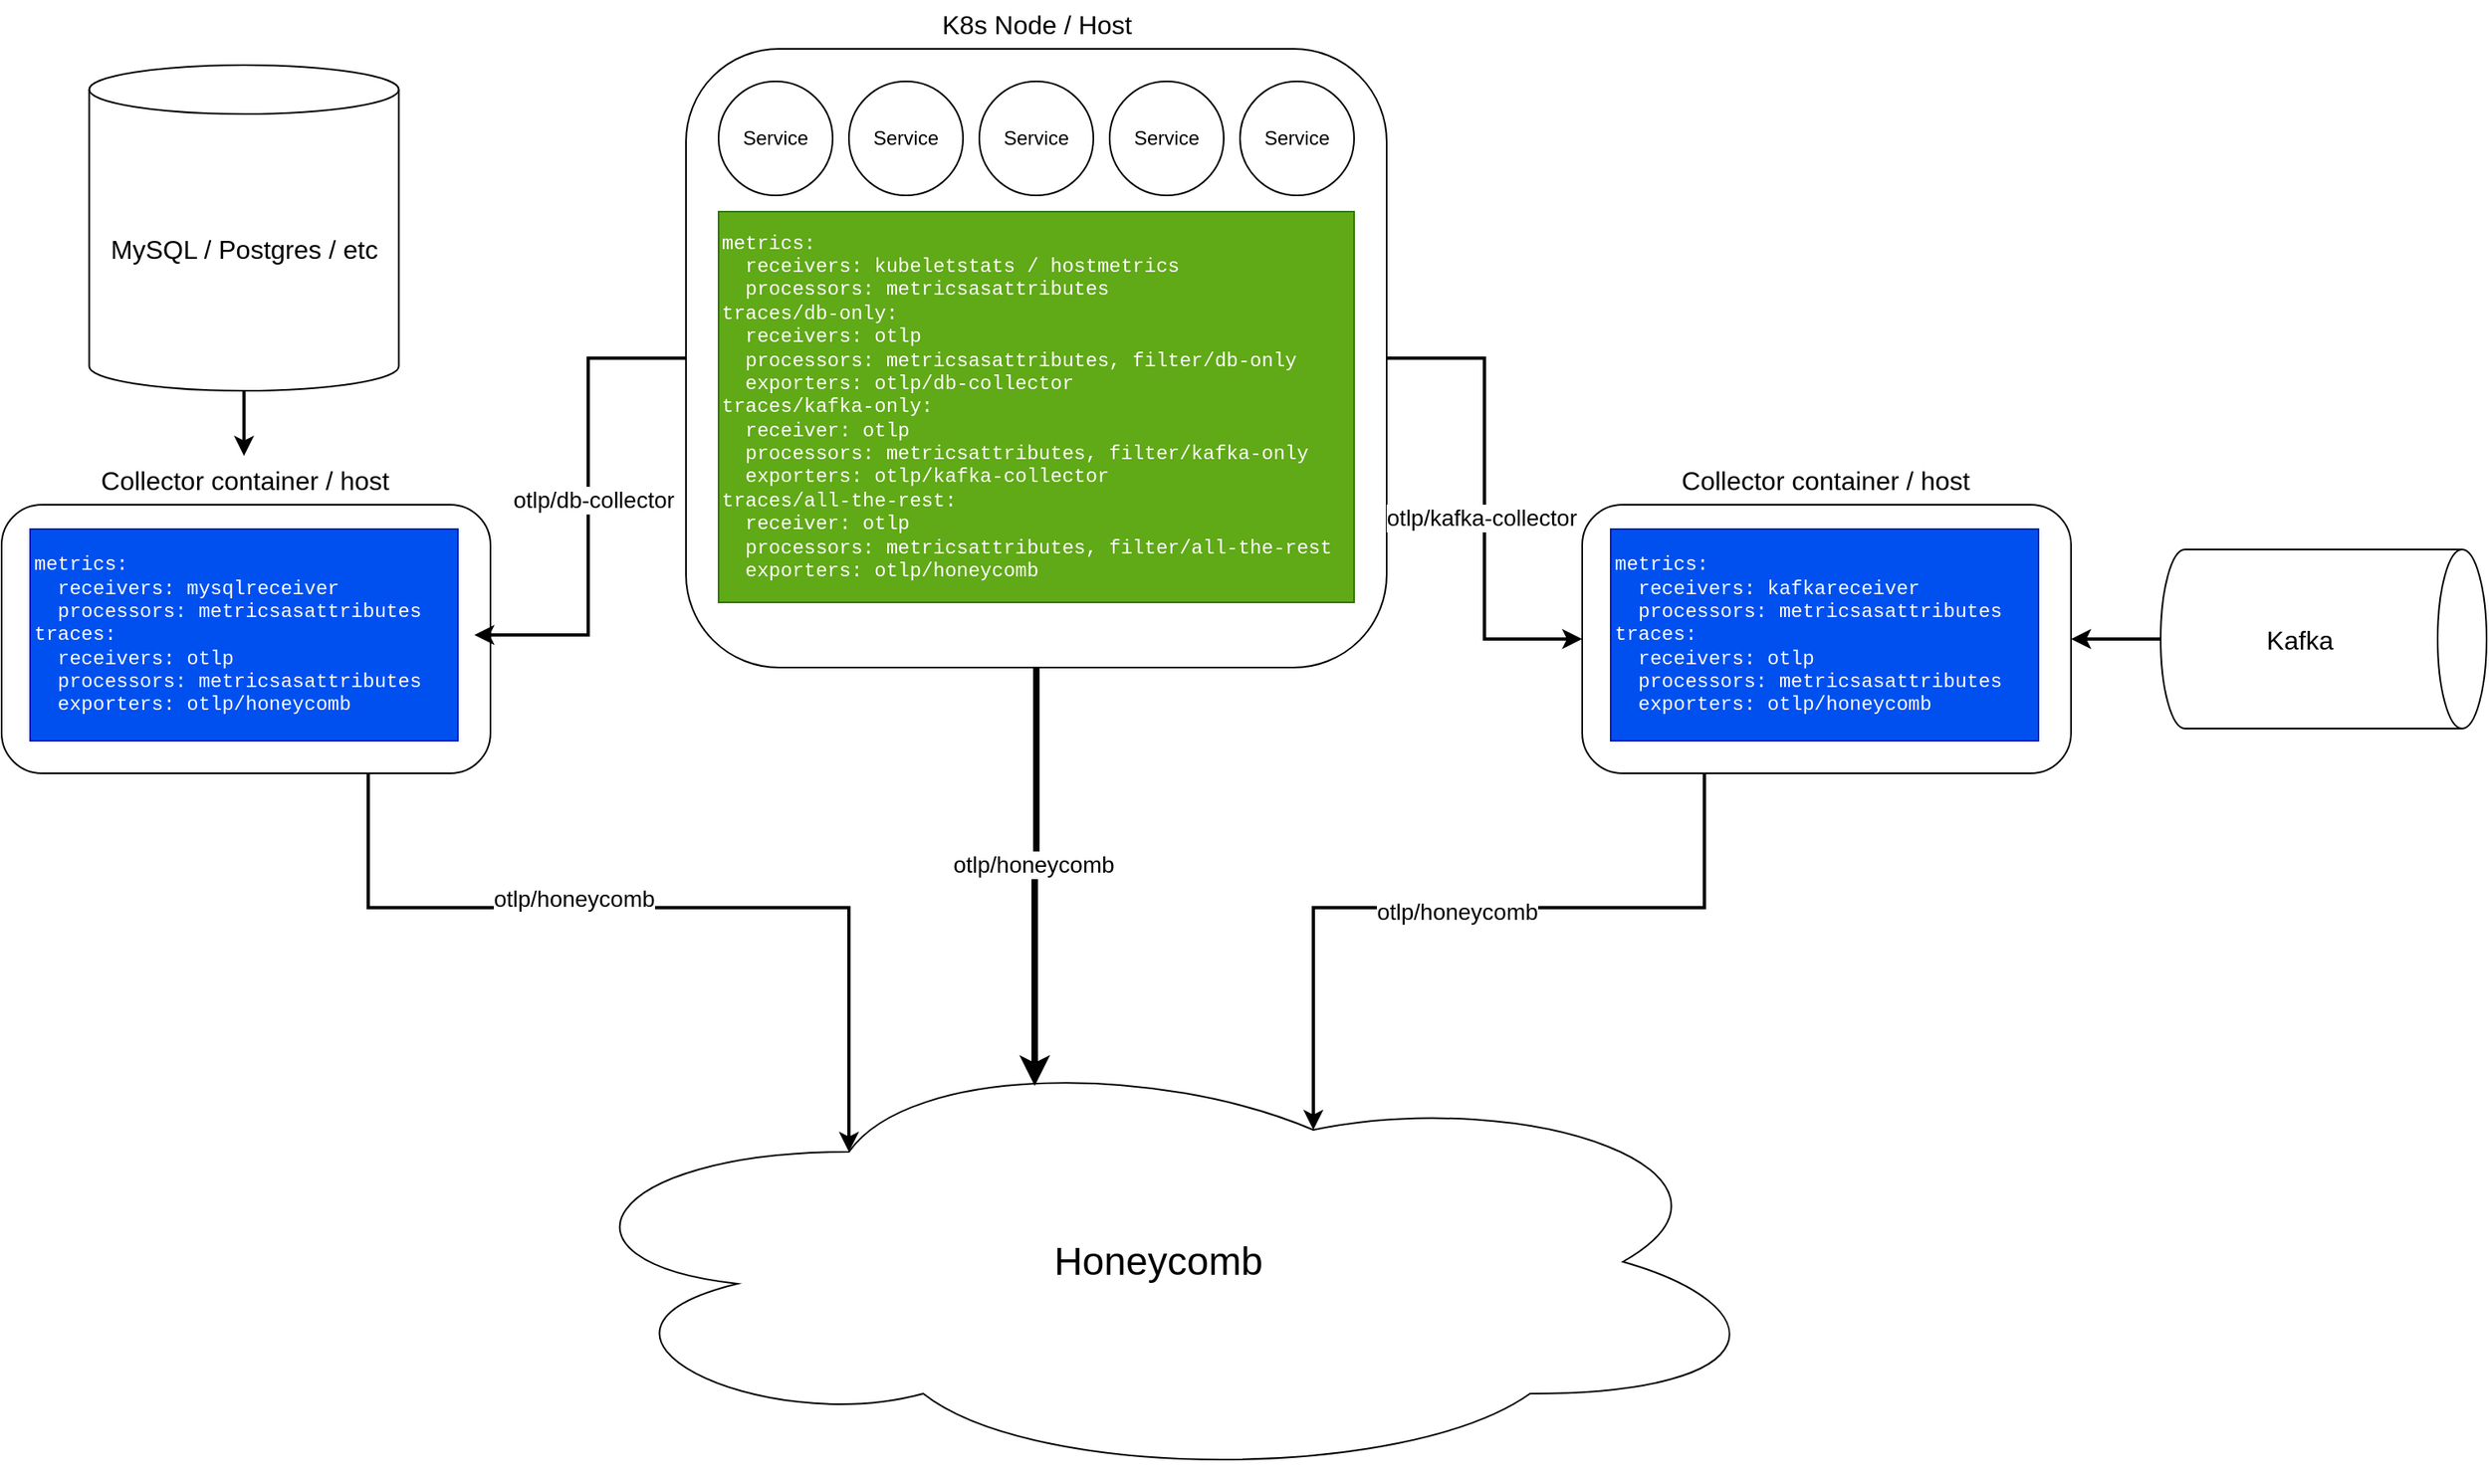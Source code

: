 <mxfile version="22.1.2" type="device">
  <diagram name="Page-1" id="VHErnbCVma85eQM2y0zj">
    <mxGraphModel dx="1434" dy="769" grid="1" gridSize="10" guides="1" tooltips="1" connect="1" arrows="1" fold="1" page="1" pageScale="1" pageWidth="1100" pageHeight="850" math="0" shadow="0">
      <root>
        <mxCell id="0" />
        <mxCell id="1" parent="0" />
        <mxCell id="zQZSDzsNLR1eiH3jz9S8-21" value="" style="group" parent="1" vertex="1" connectable="0">
          <mxGeometry x="460" y="40" width="430" height="410" as="geometry" />
        </mxCell>
        <mxCell id="zQZSDzsNLR1eiH3jz9S8-8" value="" style="rounded=1;whiteSpace=wrap;html=1;" parent="zQZSDzsNLR1eiH3jz9S8-21" vertex="1">
          <mxGeometry y="30" width="430" height="380" as="geometry" />
        </mxCell>
        <mxCell id="zQZSDzsNLR1eiH3jz9S8-2" value="K8s Node / Host" style="text;html=1;align=center;verticalAlign=middle;resizable=0;points=[];autosize=1;strokeColor=none;fillColor=none;fontSize=16;" parent="zQZSDzsNLR1eiH3jz9S8-21" vertex="1">
          <mxGeometry x="145" width="140" height="30" as="geometry" />
        </mxCell>
        <mxCell id="zQZSDzsNLR1eiH3jz9S8-4" value="metrics:&lt;br&gt;&amp;nbsp; receivers: kubeletstats / hostmetrics&lt;br&gt;&amp;nbsp; processors: metricsasattributes&lt;br&gt;traces/db-only:&lt;br&gt;&amp;nbsp; receivers: otlp&lt;br&gt;&amp;nbsp; processors: metricsasattributes, filter/db-only&lt;br&gt;&amp;nbsp; exporters: otlp/db-collector&lt;br&gt;traces/kafka-only:&lt;br&gt;&amp;nbsp; receiver: otlp&lt;br&gt;&amp;nbsp; processors: metricsattributes, filter/kafka-only&lt;br&gt;&amp;nbsp; exporters: otlp/kafka-collector&lt;br&gt;traces/all-the-rest:&lt;br&gt;&amp;nbsp; receiver: otlp&lt;br&gt;&amp;nbsp; processors: metricsattributes, filter/all-the-rest&lt;br&gt;&amp;nbsp; exporters: otlp/honeycomb" style="rounded=0;whiteSpace=wrap;html=1;fillColor=#60a917;fontColor=#ffffff;strokeColor=#2D7600;align=left;fontFamily=Courier New;" parent="zQZSDzsNLR1eiH3jz9S8-21" vertex="1">
          <mxGeometry x="20" y="130" width="390" height="240" as="geometry" />
        </mxCell>
        <mxCell id="zQZSDzsNLR1eiH3jz9S8-5" value="Service" style="ellipse;whiteSpace=wrap;html=1;aspect=fixed;" parent="zQZSDzsNLR1eiH3jz9S8-21" vertex="1">
          <mxGeometry x="20" y="50" width="70" height="70" as="geometry" />
        </mxCell>
        <mxCell id="zQZSDzsNLR1eiH3jz9S8-7" value="Service" style="ellipse;whiteSpace=wrap;html=1;aspect=fixed;" parent="zQZSDzsNLR1eiH3jz9S8-21" vertex="1">
          <mxGeometry x="100" y="50" width="70" height="70" as="geometry" />
        </mxCell>
        <mxCell id="zQZSDzsNLR1eiH3jz9S8-10" value="Service" style="ellipse;whiteSpace=wrap;html=1;aspect=fixed;" parent="zQZSDzsNLR1eiH3jz9S8-21" vertex="1">
          <mxGeometry x="180" y="50" width="70" height="70" as="geometry" />
        </mxCell>
        <mxCell id="zQZSDzsNLR1eiH3jz9S8-14" value="Service" style="ellipse;whiteSpace=wrap;html=1;aspect=fixed;" parent="zQZSDzsNLR1eiH3jz9S8-21" vertex="1">
          <mxGeometry x="260" y="50" width="70" height="70" as="geometry" />
        </mxCell>
        <mxCell id="zQZSDzsNLR1eiH3jz9S8-18" value="Service" style="ellipse;whiteSpace=wrap;html=1;aspect=fixed;" parent="zQZSDzsNLR1eiH3jz9S8-21" vertex="1">
          <mxGeometry x="340" y="50" width="70" height="70" as="geometry" />
        </mxCell>
        <mxCell id="zQZSDzsNLR1eiH3jz9S8-26" value="" style="group" parent="1" vertex="1" connectable="0">
          <mxGeometry x="40" y="80" width="300" height="435" as="geometry" />
        </mxCell>
        <mxCell id="zQZSDzsNLR1eiH3jz9S8-22" value="" style="group" parent="zQZSDzsNLR1eiH3jz9S8-26" vertex="1" connectable="0">
          <mxGeometry y="240" width="300" height="195" as="geometry" />
        </mxCell>
        <mxCell id="zQZSDzsNLR1eiH3jz9S8-19" value="" style="rounded=1;whiteSpace=wrap;html=1;" parent="zQZSDzsNLR1eiH3jz9S8-22" vertex="1">
          <mxGeometry y="30" width="300" height="165" as="geometry" />
        </mxCell>
        <mxCell id="zQZSDzsNLR1eiH3jz9S8-17" value="metrics:&lt;br&gt;&amp;nbsp; receivers: mysqlreceiver&lt;br&gt;&amp;nbsp; processors: metricsasattributes&lt;br&gt;traces:&lt;br&gt;&amp;nbsp; receivers: otlp&lt;br&gt;&amp;nbsp; processors: metricsasattributes&lt;br&gt;&amp;nbsp; exporters: otlp/honeycomb" style="rounded=0;whiteSpace=wrap;html=1;align=left;fontFamily=Courier New;fillColor=#0050ef;fontColor=#ffffff;strokeColor=#001DBC;" parent="zQZSDzsNLR1eiH3jz9S8-22" vertex="1">
          <mxGeometry x="17.5" y="45" width="262.5" height="130" as="geometry" />
        </mxCell>
        <mxCell id="zQZSDzsNLR1eiH3jz9S8-20" value="Collector container / host" style="text;html=1;align=center;verticalAlign=middle;resizable=0;points=[];autosize=1;strokeColor=none;fillColor=none;fontSize=16;" parent="zQZSDzsNLR1eiH3jz9S8-22" vertex="1">
          <mxGeometry x="48.75" width="200" height="30" as="geometry" />
        </mxCell>
        <mxCell id="zQZSDzsNLR1eiH3jz9S8-24" style="edgeStyle=orthogonalEdgeStyle;rounded=0;orthogonalLoop=1;jettySize=auto;html=1;exitX=0.5;exitY=1;exitDx=0;exitDy=0;exitPerimeter=0;strokeWidth=2;" parent="zQZSDzsNLR1eiH3jz9S8-26" source="zQZSDzsNLR1eiH3jz9S8-15" target="zQZSDzsNLR1eiH3jz9S8-20" edge="1">
          <mxGeometry relative="1" as="geometry" />
        </mxCell>
        <mxCell id="zQZSDzsNLR1eiH3jz9S8-15" value="MySQL / Postgres / etc" style="shape=cylinder3;whiteSpace=wrap;html=1;boundedLbl=1;backgroundOutline=1;size=15;fontSize=16;" parent="zQZSDzsNLR1eiH3jz9S8-26" vertex="1">
          <mxGeometry x="53.75" width="190" height="200" as="geometry" />
        </mxCell>
        <mxCell id="zQZSDzsNLR1eiH3jz9S8-34" style="edgeStyle=orthogonalEdgeStyle;rounded=0;orthogonalLoop=1;jettySize=auto;html=1;exitX=1;exitY=0.5;exitDx=0;exitDy=0;entryX=0;entryY=0.5;entryDx=0;entryDy=0;strokeWidth=2;fontSize=14;" parent="1" source="zQZSDzsNLR1eiH3jz9S8-8" target="zQZSDzsNLR1eiH3jz9S8-29" edge="1">
          <mxGeometry relative="1" as="geometry" />
        </mxCell>
        <mxCell id="LENL8DU7d0kflZtVyGpC-5" value="otlp/kafka-collector" style="edgeLabel;html=1;align=center;verticalAlign=middle;resizable=0;points=[];fontSize=14;" parent="zQZSDzsNLR1eiH3jz9S8-34" vertex="1" connectable="0">
          <mxGeometry x="0.08" y="-2" relative="1" as="geometry">
            <mxPoint as="offset" />
          </mxGeometry>
        </mxCell>
        <mxCell id="zQZSDzsNLR1eiH3jz9S8-37" value="" style="group" parent="1" vertex="1" connectable="0">
          <mxGeometry x="1010" y="320" width="555" height="195" as="geometry" />
        </mxCell>
        <mxCell id="zQZSDzsNLR1eiH3jz9S8-28" value="" style="group" parent="zQZSDzsNLR1eiH3jz9S8-37" vertex="1" connectable="0">
          <mxGeometry width="300" height="195" as="geometry" />
        </mxCell>
        <mxCell id="zQZSDzsNLR1eiH3jz9S8-29" value="" style="rounded=1;whiteSpace=wrap;html=1;" parent="zQZSDzsNLR1eiH3jz9S8-28" vertex="1">
          <mxGeometry y="30" width="300" height="165" as="geometry" />
        </mxCell>
        <mxCell id="zQZSDzsNLR1eiH3jz9S8-30" value="metrics:&lt;br&gt;&amp;nbsp; receivers: kafkareceiver&lt;br&gt;&amp;nbsp; processors: metricsasattributes&lt;br&gt;traces:&lt;br&gt;&amp;nbsp; receivers: otlp&lt;br&gt;&amp;nbsp; processors: metricsasattributes&lt;br&gt;&amp;nbsp; exporters: otlp/honeycomb" style="rounded=0;whiteSpace=wrap;html=1;align=left;fontFamily=Courier New;fillColor=#0050ef;fontColor=#ffffff;strokeColor=#001DBC;" parent="zQZSDzsNLR1eiH3jz9S8-28" vertex="1">
          <mxGeometry x="17.5" y="45" width="262.5" height="130" as="geometry" />
        </mxCell>
        <mxCell id="zQZSDzsNLR1eiH3jz9S8-31" value="Collector container / host" style="text;html=1;align=center;verticalAlign=middle;resizable=0;points=[];autosize=1;strokeColor=none;fillColor=none;fontSize=16;" parent="zQZSDzsNLR1eiH3jz9S8-28" vertex="1">
          <mxGeometry x="48.75" width="200" height="30" as="geometry" />
        </mxCell>
        <mxCell id="zQZSDzsNLR1eiH3jz9S8-32" style="edgeStyle=orthogonalEdgeStyle;rounded=0;orthogonalLoop=1;jettySize=auto;html=1;exitX=0.5;exitY=1;exitDx=0;exitDy=0;exitPerimeter=0;strokeWidth=2;entryX=1;entryY=0.5;entryDx=0;entryDy=0;" parent="zQZSDzsNLR1eiH3jz9S8-37" source="zQZSDzsNLR1eiH3jz9S8-33" target="zQZSDzsNLR1eiH3jz9S8-29" edge="1">
          <mxGeometry relative="1" as="geometry" />
        </mxCell>
        <mxCell id="zQZSDzsNLR1eiH3jz9S8-36" value="" style="group" parent="zQZSDzsNLR1eiH3jz9S8-37" vertex="1" connectable="0">
          <mxGeometry x="355" y="57.5" width="200" height="110" as="geometry" />
        </mxCell>
        <mxCell id="zQZSDzsNLR1eiH3jz9S8-33" value="" style="shape=cylinder3;whiteSpace=wrap;html=1;boundedLbl=1;backgroundOutline=1;size=15;fontSize=16;rotation=90;" parent="zQZSDzsNLR1eiH3jz9S8-36" vertex="1">
          <mxGeometry x="45" y="-45" width="110" height="200" as="geometry" />
        </mxCell>
        <mxCell id="zQZSDzsNLR1eiH3jz9S8-35" value="Kafka" style="text;html=1;align=center;verticalAlign=middle;resizable=0;points=[];autosize=1;strokeColor=none;fillColor=none;fontSize=16;" parent="zQZSDzsNLR1eiH3jz9S8-36" vertex="1">
          <mxGeometry x="55" y="40" width="60" height="30" as="geometry" />
        </mxCell>
        <mxCell id="zQZSDzsNLR1eiH3jz9S8-38" value="Honeycomb" style="ellipse;shape=cloud;whiteSpace=wrap;html=1;fontSize=24;" parent="1" vertex="1">
          <mxGeometry x="370" y="680" width="760" height="270" as="geometry" />
        </mxCell>
        <mxCell id="LENL8DU7d0kflZtVyGpC-1" style="edgeStyle=orthogonalEdgeStyle;rounded=0;orthogonalLoop=1;jettySize=auto;html=1;exitX=0;exitY=0.5;exitDx=0;exitDy=0;entryX=0.967;entryY=0.485;entryDx=0;entryDy=0;entryPerimeter=0;strokeWidth=2;" parent="1" source="zQZSDzsNLR1eiH3jz9S8-8" target="zQZSDzsNLR1eiH3jz9S8-19" edge="1">
          <mxGeometry relative="1" as="geometry" />
        </mxCell>
        <mxCell id="LENL8DU7d0kflZtVyGpC-6" value="otlp/db-collector" style="edgeLabel;html=1;align=center;verticalAlign=middle;resizable=0;points=[];fontSize=14;" parent="LENL8DU7d0kflZtVyGpC-1" vertex="1" connectable="0">
          <mxGeometry x="-0.024" y="3" relative="1" as="geometry">
            <mxPoint as="offset" />
          </mxGeometry>
        </mxCell>
        <mxCell id="LENL8DU7d0kflZtVyGpC-2" style="edgeStyle=orthogonalEdgeStyle;rounded=0;orthogonalLoop=1;jettySize=auto;html=1;entryX=0.25;entryY=0.25;entryDx=0;entryDy=0;entryPerimeter=0;exitX=0.75;exitY=1;exitDx=0;exitDy=0;strokeWidth=2;" parent="1" source="zQZSDzsNLR1eiH3jz9S8-19" target="zQZSDzsNLR1eiH3jz9S8-38" edge="1">
          <mxGeometry relative="1" as="geometry">
            <mxPoint x="130" y="650" as="sourcePoint" />
          </mxGeometry>
        </mxCell>
        <mxCell id="LENL8DU7d0kflZtVyGpC-9" value="otlp/honeycomb" style="edgeLabel;html=1;align=center;verticalAlign=middle;resizable=0;points=[];fontSize=14;" parent="LENL8DU7d0kflZtVyGpC-2" vertex="1" connectable="0">
          <mxGeometry x="-0.213" y="6" relative="1" as="geometry">
            <mxPoint x="1" as="offset" />
          </mxGeometry>
        </mxCell>
        <mxCell id="LENL8DU7d0kflZtVyGpC-3" style="edgeStyle=orthogonalEdgeStyle;rounded=0;orthogonalLoop=1;jettySize=auto;html=1;exitX=0.5;exitY=1;exitDx=0;exitDy=0;entryX=0.4;entryY=0.1;entryDx=0;entryDy=0;entryPerimeter=0;strokeWidth=4;" parent="1" source="zQZSDzsNLR1eiH3jz9S8-8" target="zQZSDzsNLR1eiH3jz9S8-38" edge="1">
          <mxGeometry relative="1" as="geometry" />
        </mxCell>
        <mxCell id="LENL8DU7d0kflZtVyGpC-7" value="otlp/honeycomb" style="edgeLabel;html=1;align=center;verticalAlign=middle;resizable=0;points=[];fontSize=14;" parent="LENL8DU7d0kflZtVyGpC-3" vertex="1" connectable="0">
          <mxGeometry x="-0.065" y="-1" relative="1" as="geometry">
            <mxPoint y="1" as="offset" />
          </mxGeometry>
        </mxCell>
        <mxCell id="LENL8DU7d0kflZtVyGpC-4" style="edgeStyle=orthogonalEdgeStyle;rounded=0;orthogonalLoop=1;jettySize=auto;html=1;exitX=0.25;exitY=1;exitDx=0;exitDy=0;entryX=0.625;entryY=0.2;entryDx=0;entryDy=0;entryPerimeter=0;strokeWidth=2;" parent="1" source="zQZSDzsNLR1eiH3jz9S8-29" target="zQZSDzsNLR1eiH3jz9S8-38" edge="1">
          <mxGeometry relative="1" as="geometry" />
        </mxCell>
        <mxCell id="LENL8DU7d0kflZtVyGpC-8" value="otlp/honeycomb" style="edgeLabel;html=1;align=center;verticalAlign=middle;resizable=0;points=[];fontSize=14;" parent="LENL8DU7d0kflZtVyGpC-4" vertex="1" connectable="0">
          <mxGeometry x="0.02" y="2" relative="1" as="geometry">
            <mxPoint x="-1" as="offset" />
          </mxGeometry>
        </mxCell>
      </root>
    </mxGraphModel>
  </diagram>
</mxfile>
